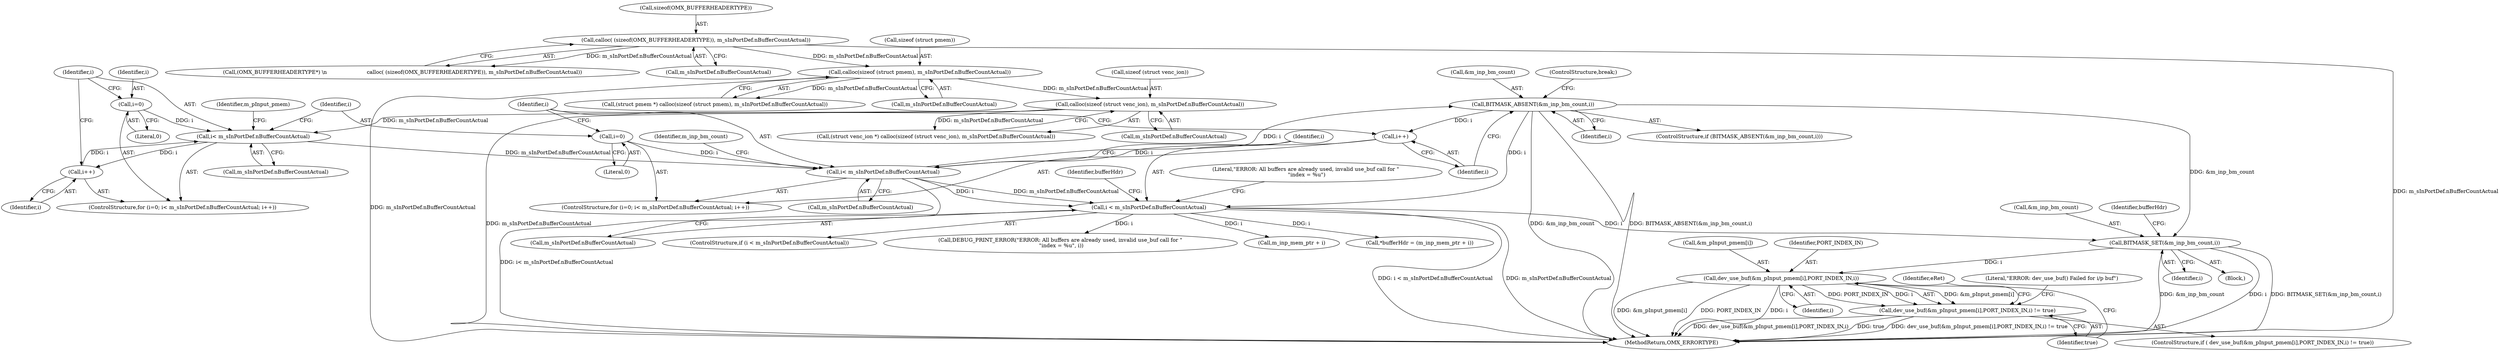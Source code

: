 digraph "0_Android_7558d03e6498e970b761aa44fff6b2c659202d95_1@array" {
"1000574" [label="(Call,dev_use_buf(&m_pInput_pmem[i],PORT_INDEX_IN,i))"];
"1000298" [label="(Call,BITMASK_SET(&m_inp_bm_count,i))"];
"1000279" [label="(Call,BITMASK_ABSENT(&m_inp_bm_count,i))"];
"1000270" [label="(Call,i< m_sInPortDef.nBufferCountActual)"];
"1000267" [label="(Call,i=0)"];
"1000275" [label="(Call,i++)"];
"1000223" [label="(Call,i< m_sInPortDef.nBufferCountActual)"];
"1000220" [label="(Call,i=0)"];
"1000228" [label="(Call,i++)"];
"1000204" [label="(Call,calloc(sizeof (struct venc_ion), m_sInPortDef.nBufferCountActual))"];
"1000185" [label="(Call,calloc(sizeof (struct pmem), m_sInPortDef.nBufferCountActual))"];
"1000163" [label="(Call,calloc( (sizeof(OMX_BUFFERHEADERTYPE)), m_sInPortDef.nBufferCountActual))"];
"1000286" [label="(Call,i < m_sInPortDef.nBufferCountActual)"];
"1000573" [label="(Call,dev_use_buf(&m_pInput_pmem[i],PORT_INDEX_IN,i) != true)"];
"1000224" [label="(Identifier,i)"];
"1000204" [label="(Call,calloc(sizeof (struct venc_ion), m_sInPortDef.nBufferCountActual))"];
"1000294" [label="(Identifier,bufferHdr)"];
"1000596" [label="(Identifier,eRet)"];
"1000299" [label="(Call,&m_inp_bm_count)"];
"1000161" [label="(Call,(OMX_BUFFERHEADERTYPE*) \\n                        calloc( (sizeof(OMX_BUFFERHEADERTYPE)), m_sInPortDef.nBufferCountActual))"];
"1000288" [label="(Call,m_sInPortDef.nBufferCountActual)"];
"1000267" [label="(Call,i=0)"];
"1000580" [label="(Identifier,i)"];
"1000575" [label="(Call,&m_pInput_pmem[i])"];
"1000280" [label="(Call,&m_inp_bm_count)"];
"1000275" [label="(Call,i++)"];
"1000279" [label="(Call,BITMASK_ABSENT(&m_inp_bm_count,i))"];
"1000285" [label="(ControlStructure,if (i < m_sInPortDef.nBufferCountActual))"];
"1000291" [label="(Block,)"];
"1000220" [label="(Call,i=0)"];
"1000589" [label="(Call,DEBUG_PRINT_ERROR(\"ERROR: All buffers are already used, invalid use_buf call for \"\n \"index = %u\", i))"];
"1000584" [label="(Literal,\"ERROR: dev_use_buf() Failed for i/p buf\")"];
"1000573" [label="(Call,dev_use_buf(&m_pInput_pmem[i],PORT_INDEX_IN,i) != true)"];
"1000597" [label="(MethodReturn,OMX_ERRORTYPE)"];
"1000186" [label="(Call,sizeof (struct pmem))"];
"1000581" [label="(Identifier,true)"];
"1000295" [label="(Call,m_inp_mem_ptr + i)"];
"1000286" [label="(Call,i < m_sInPortDef.nBufferCountActual)"];
"1000166" [label="(Call,m_sInPortDef.nBufferCountActual)"];
"1000164" [label="(Call,sizeof(OMX_BUFFERHEADERTYPE))"];
"1000292" [label="(Call,*bufferHdr = (m_inp_mem_ptr + i))"];
"1000269" [label="(Literal,0)"];
"1000266" [label="(ControlStructure,for (i=0; i< m_sInPortDef.nBufferCountActual; i++))"];
"1000272" [label="(Call,m_sInPortDef.nBufferCountActual)"];
"1000219" [label="(ControlStructure,for (i=0; i< m_sInPortDef.nBufferCountActual; i++))"];
"1000234" [label="(Identifier,m_pInput_pmem)"];
"1000183" [label="(Call,(struct pmem *) calloc(sizeof (struct pmem), m_sInPortDef.nBufferCountActual))"];
"1000281" [label="(Identifier,m_inp_bm_count)"];
"1000229" [label="(Identifier,i)"];
"1000207" [label="(Call,m_sInPortDef.nBufferCountActual)"];
"1000205" [label="(Call,sizeof (struct venc_ion))"];
"1000301" [label="(Identifier,i)"];
"1000579" [label="(Identifier,PORT_INDEX_IN)"];
"1000221" [label="(Identifier,i)"];
"1000284" [label="(ControlStructure,break;)"];
"1000282" [label="(Identifier,i)"];
"1000298" [label="(Call,BITMASK_SET(&m_inp_bm_count,i))"];
"1000271" [label="(Identifier,i)"];
"1000228" [label="(Call,i++)"];
"1000163" [label="(Call,calloc( (sizeof(OMX_BUFFERHEADERTYPE)), m_sInPortDef.nBufferCountActual))"];
"1000287" [label="(Identifier,i)"];
"1000223" [label="(Call,i< m_sInPortDef.nBufferCountActual)"];
"1000268" [label="(Identifier,i)"];
"1000574" [label="(Call,dev_use_buf(&m_pInput_pmem[i],PORT_INDEX_IN,i))"];
"1000225" [label="(Call,m_sInPortDef.nBufferCountActual)"];
"1000572" [label="(ControlStructure,if ( dev_use_buf(&m_pInput_pmem[i],PORT_INDEX_IN,i) != true))"];
"1000305" [label="(Identifier,bufferHdr)"];
"1000188" [label="(Call,m_sInPortDef.nBufferCountActual)"];
"1000278" [label="(ControlStructure,if (BITMASK_ABSENT(&m_inp_bm_count,i)))"];
"1000202" [label="(Call,(struct venc_ion *) calloc(sizeof (struct venc_ion), m_sInPortDef.nBufferCountActual))"];
"1000222" [label="(Literal,0)"];
"1000270" [label="(Call,i< m_sInPortDef.nBufferCountActual)"];
"1000590" [label="(Literal,\"ERROR: All buffers are already used, invalid use_buf call for \"\n \"index = %u\")"];
"1000185" [label="(Call,calloc(sizeof (struct pmem), m_sInPortDef.nBufferCountActual))"];
"1000276" [label="(Identifier,i)"];
"1000574" -> "1000573"  [label="AST: "];
"1000574" -> "1000580"  [label="CFG: "];
"1000575" -> "1000574"  [label="AST: "];
"1000579" -> "1000574"  [label="AST: "];
"1000580" -> "1000574"  [label="AST: "];
"1000581" -> "1000574"  [label="CFG: "];
"1000574" -> "1000597"  [label="DDG: &m_pInput_pmem[i]"];
"1000574" -> "1000597"  [label="DDG: PORT_INDEX_IN"];
"1000574" -> "1000597"  [label="DDG: i"];
"1000574" -> "1000573"  [label="DDG: &m_pInput_pmem[i]"];
"1000574" -> "1000573"  [label="DDG: PORT_INDEX_IN"];
"1000574" -> "1000573"  [label="DDG: i"];
"1000298" -> "1000574"  [label="DDG: i"];
"1000298" -> "1000291"  [label="AST: "];
"1000298" -> "1000301"  [label="CFG: "];
"1000299" -> "1000298"  [label="AST: "];
"1000301" -> "1000298"  [label="AST: "];
"1000305" -> "1000298"  [label="CFG: "];
"1000298" -> "1000597"  [label="DDG: BITMASK_SET(&m_inp_bm_count,i)"];
"1000298" -> "1000597"  [label="DDG: &m_inp_bm_count"];
"1000298" -> "1000597"  [label="DDG: i"];
"1000279" -> "1000298"  [label="DDG: &m_inp_bm_count"];
"1000286" -> "1000298"  [label="DDG: i"];
"1000279" -> "1000278"  [label="AST: "];
"1000279" -> "1000282"  [label="CFG: "];
"1000280" -> "1000279"  [label="AST: "];
"1000282" -> "1000279"  [label="AST: "];
"1000284" -> "1000279"  [label="CFG: "];
"1000276" -> "1000279"  [label="CFG: "];
"1000279" -> "1000597"  [label="DDG: &m_inp_bm_count"];
"1000279" -> "1000597"  [label="DDG: BITMASK_ABSENT(&m_inp_bm_count,i)"];
"1000279" -> "1000275"  [label="DDG: i"];
"1000270" -> "1000279"  [label="DDG: i"];
"1000279" -> "1000286"  [label="DDG: i"];
"1000270" -> "1000266"  [label="AST: "];
"1000270" -> "1000272"  [label="CFG: "];
"1000271" -> "1000270"  [label="AST: "];
"1000272" -> "1000270"  [label="AST: "];
"1000281" -> "1000270"  [label="CFG: "];
"1000287" -> "1000270"  [label="CFG: "];
"1000270" -> "1000597"  [label="DDG: i< m_sInPortDef.nBufferCountActual"];
"1000267" -> "1000270"  [label="DDG: i"];
"1000275" -> "1000270"  [label="DDG: i"];
"1000223" -> "1000270"  [label="DDG: m_sInPortDef.nBufferCountActual"];
"1000270" -> "1000286"  [label="DDG: i"];
"1000270" -> "1000286"  [label="DDG: m_sInPortDef.nBufferCountActual"];
"1000267" -> "1000266"  [label="AST: "];
"1000267" -> "1000269"  [label="CFG: "];
"1000268" -> "1000267"  [label="AST: "];
"1000269" -> "1000267"  [label="AST: "];
"1000271" -> "1000267"  [label="CFG: "];
"1000275" -> "1000266"  [label="AST: "];
"1000275" -> "1000276"  [label="CFG: "];
"1000276" -> "1000275"  [label="AST: "];
"1000271" -> "1000275"  [label="CFG: "];
"1000223" -> "1000219"  [label="AST: "];
"1000223" -> "1000225"  [label="CFG: "];
"1000224" -> "1000223"  [label="AST: "];
"1000225" -> "1000223"  [label="AST: "];
"1000234" -> "1000223"  [label="CFG: "];
"1000268" -> "1000223"  [label="CFG: "];
"1000220" -> "1000223"  [label="DDG: i"];
"1000228" -> "1000223"  [label="DDG: i"];
"1000204" -> "1000223"  [label="DDG: m_sInPortDef.nBufferCountActual"];
"1000223" -> "1000228"  [label="DDG: i"];
"1000220" -> "1000219"  [label="AST: "];
"1000220" -> "1000222"  [label="CFG: "];
"1000221" -> "1000220"  [label="AST: "];
"1000222" -> "1000220"  [label="AST: "];
"1000224" -> "1000220"  [label="CFG: "];
"1000228" -> "1000219"  [label="AST: "];
"1000228" -> "1000229"  [label="CFG: "];
"1000229" -> "1000228"  [label="AST: "];
"1000224" -> "1000228"  [label="CFG: "];
"1000204" -> "1000202"  [label="AST: "];
"1000204" -> "1000207"  [label="CFG: "];
"1000205" -> "1000204"  [label="AST: "];
"1000207" -> "1000204"  [label="AST: "];
"1000202" -> "1000204"  [label="CFG: "];
"1000204" -> "1000597"  [label="DDG: m_sInPortDef.nBufferCountActual"];
"1000204" -> "1000202"  [label="DDG: m_sInPortDef.nBufferCountActual"];
"1000185" -> "1000204"  [label="DDG: m_sInPortDef.nBufferCountActual"];
"1000185" -> "1000183"  [label="AST: "];
"1000185" -> "1000188"  [label="CFG: "];
"1000186" -> "1000185"  [label="AST: "];
"1000188" -> "1000185"  [label="AST: "];
"1000183" -> "1000185"  [label="CFG: "];
"1000185" -> "1000597"  [label="DDG: m_sInPortDef.nBufferCountActual"];
"1000185" -> "1000183"  [label="DDG: m_sInPortDef.nBufferCountActual"];
"1000163" -> "1000185"  [label="DDG: m_sInPortDef.nBufferCountActual"];
"1000163" -> "1000161"  [label="AST: "];
"1000163" -> "1000166"  [label="CFG: "];
"1000164" -> "1000163"  [label="AST: "];
"1000166" -> "1000163"  [label="AST: "];
"1000161" -> "1000163"  [label="CFG: "];
"1000163" -> "1000597"  [label="DDG: m_sInPortDef.nBufferCountActual"];
"1000163" -> "1000161"  [label="DDG: m_sInPortDef.nBufferCountActual"];
"1000286" -> "1000285"  [label="AST: "];
"1000286" -> "1000288"  [label="CFG: "];
"1000287" -> "1000286"  [label="AST: "];
"1000288" -> "1000286"  [label="AST: "];
"1000294" -> "1000286"  [label="CFG: "];
"1000590" -> "1000286"  [label="CFG: "];
"1000286" -> "1000597"  [label="DDG: i < m_sInPortDef.nBufferCountActual"];
"1000286" -> "1000597"  [label="DDG: m_sInPortDef.nBufferCountActual"];
"1000286" -> "1000292"  [label="DDG: i"];
"1000286" -> "1000295"  [label="DDG: i"];
"1000286" -> "1000589"  [label="DDG: i"];
"1000573" -> "1000572"  [label="AST: "];
"1000573" -> "1000581"  [label="CFG: "];
"1000581" -> "1000573"  [label="AST: "];
"1000584" -> "1000573"  [label="CFG: "];
"1000596" -> "1000573"  [label="CFG: "];
"1000573" -> "1000597"  [label="DDG: dev_use_buf(&m_pInput_pmem[i],PORT_INDEX_IN,i)"];
"1000573" -> "1000597"  [label="DDG: true"];
"1000573" -> "1000597"  [label="DDG: dev_use_buf(&m_pInput_pmem[i],PORT_INDEX_IN,i) != true"];
}
